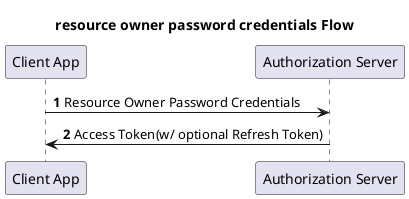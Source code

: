 @startuml
autonumber
title "resource owner password credentials Flow"


participant "Client App" as Client
participant "Authorization Server" as AuthServer

Client -> AuthServer : Resource Owner Password Credentials
AuthServer -> Client : Access Token(w/ optional Refresh Token)
@enduml